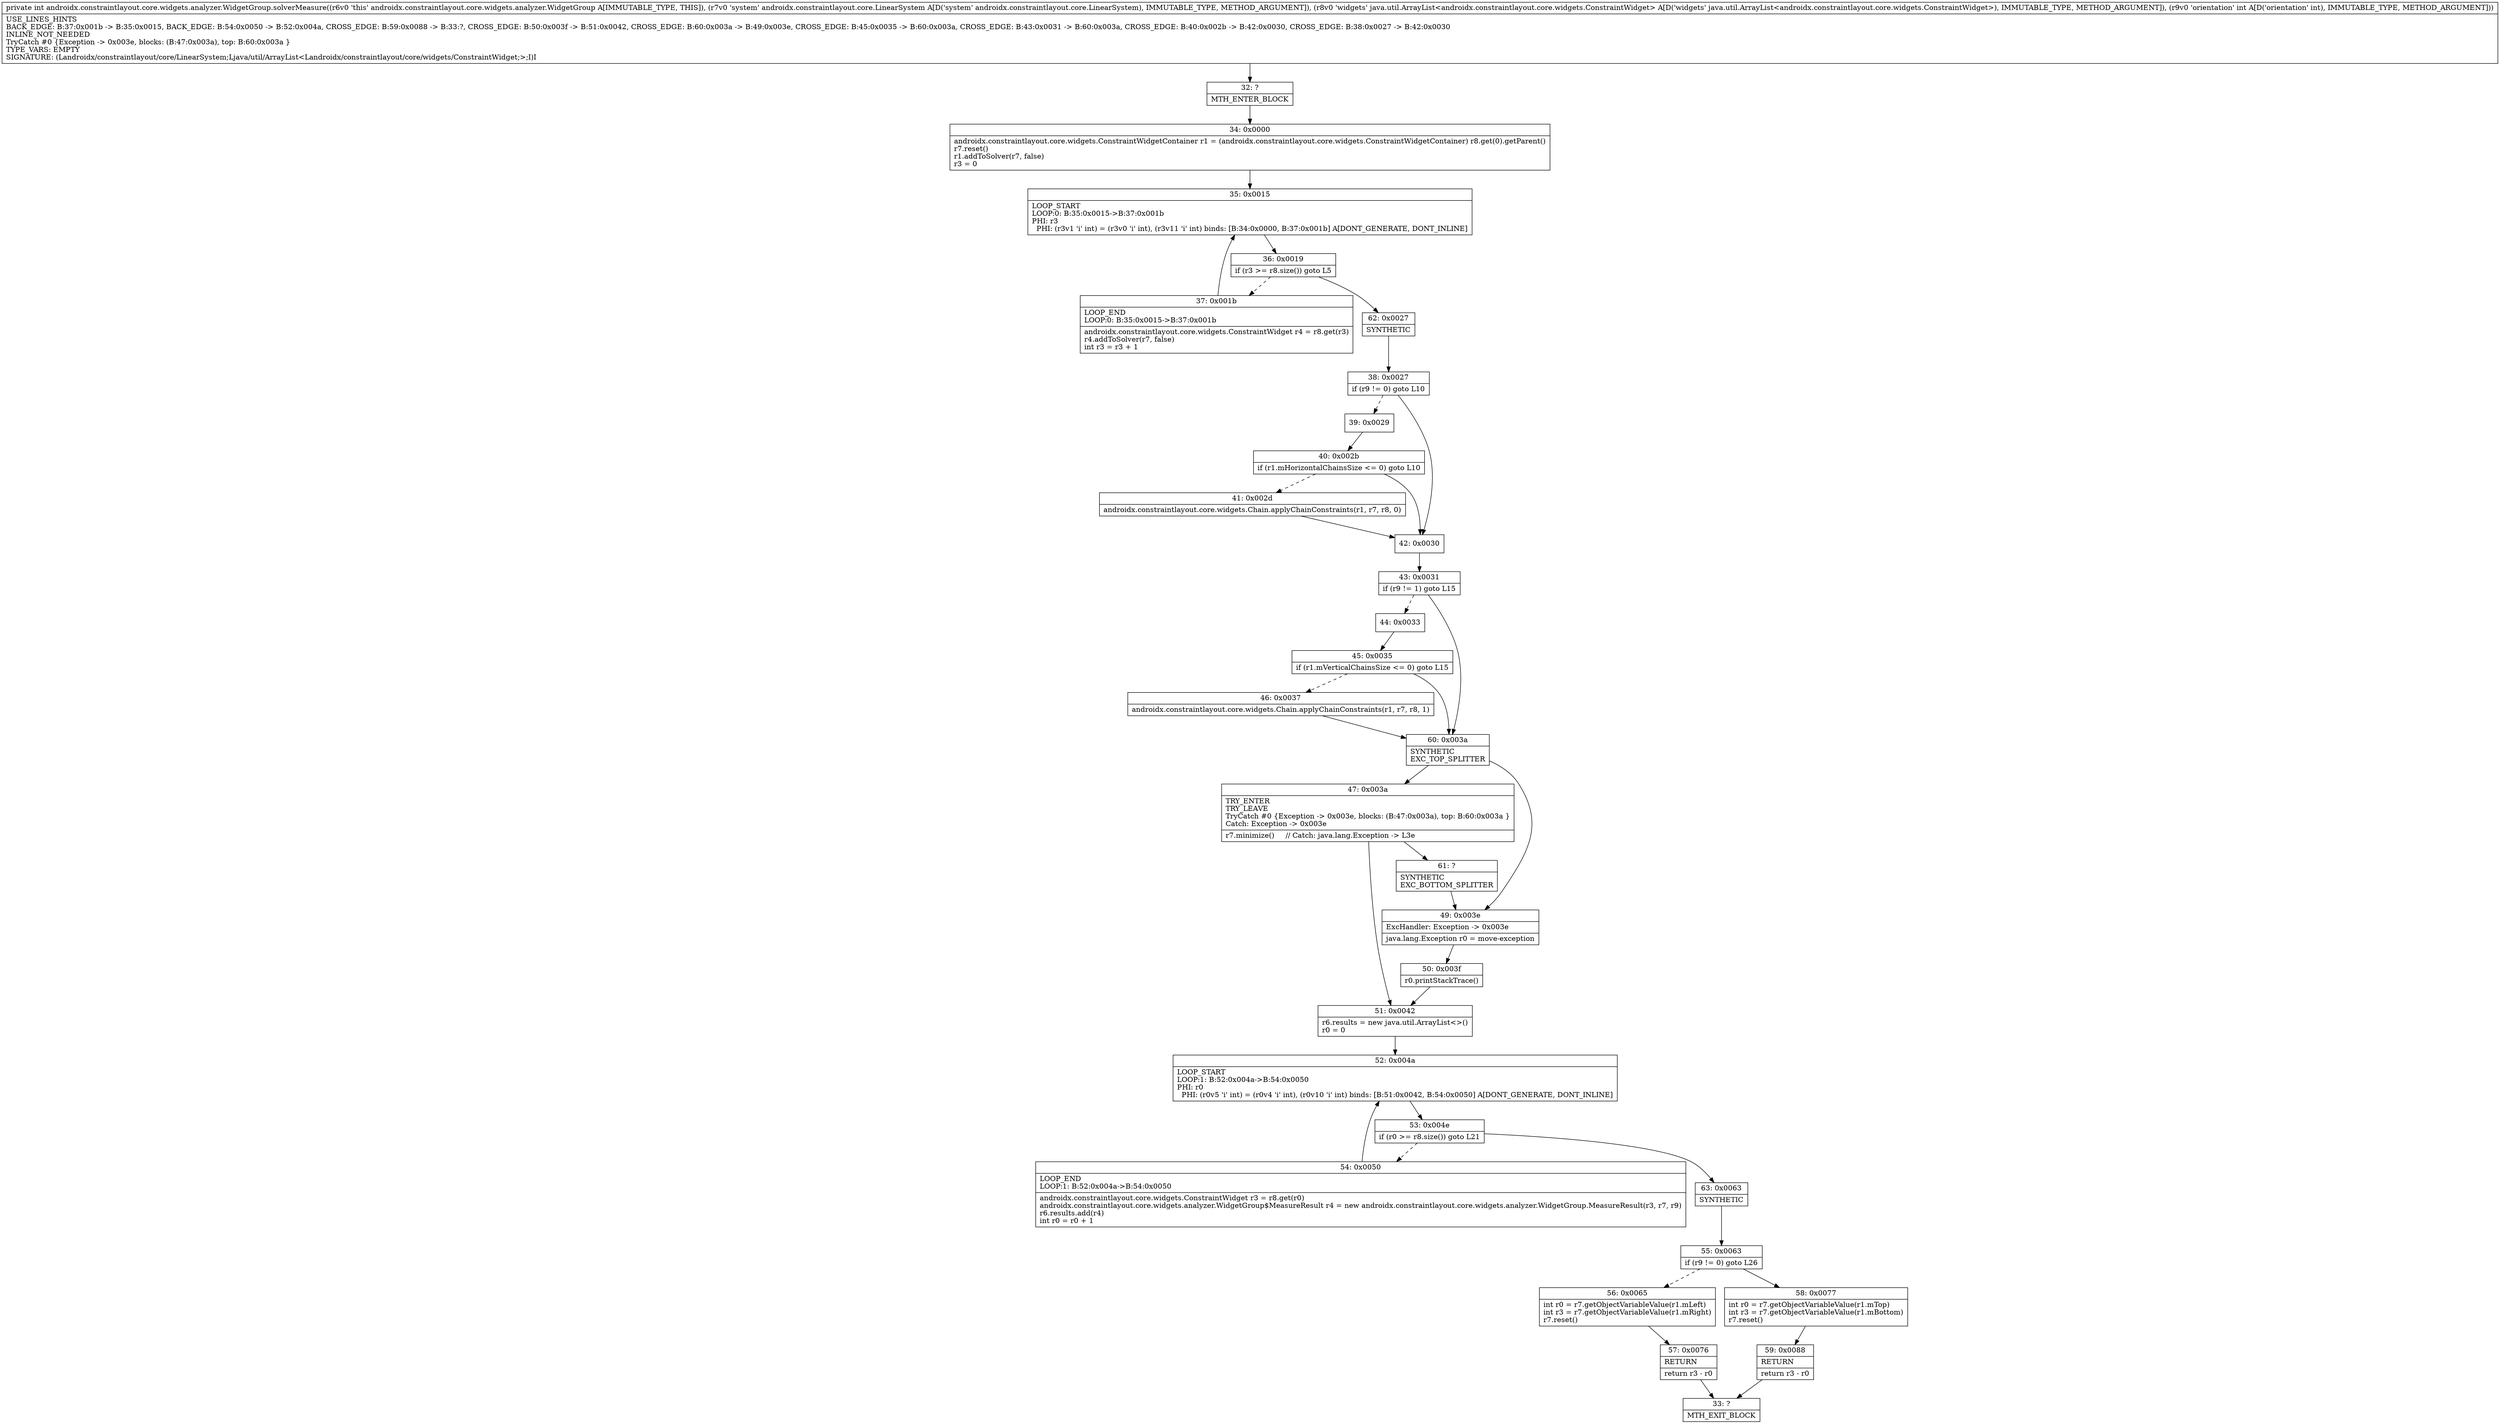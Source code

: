digraph "CFG forandroidx.constraintlayout.core.widgets.analyzer.WidgetGroup.solverMeasure(Landroidx\/constraintlayout\/core\/LinearSystem;Ljava\/util\/ArrayList;I)I" {
Node_32 [shape=record,label="{32\:\ ?|MTH_ENTER_BLOCK\l}"];
Node_34 [shape=record,label="{34\:\ 0x0000|androidx.constraintlayout.core.widgets.ConstraintWidgetContainer r1 = (androidx.constraintlayout.core.widgets.ConstraintWidgetContainer) r8.get(0).getParent()\lr7.reset()\lr1.addToSolver(r7, false)\lr3 = 0\l}"];
Node_35 [shape=record,label="{35\:\ 0x0015|LOOP_START\lLOOP:0: B:35:0x0015\-\>B:37:0x001b\lPHI: r3 \l  PHI: (r3v1 'i' int) = (r3v0 'i' int), (r3v11 'i' int) binds: [B:34:0x0000, B:37:0x001b] A[DONT_GENERATE, DONT_INLINE]\l}"];
Node_36 [shape=record,label="{36\:\ 0x0019|if (r3 \>= r8.size()) goto L5\l}"];
Node_37 [shape=record,label="{37\:\ 0x001b|LOOP_END\lLOOP:0: B:35:0x0015\-\>B:37:0x001b\l|androidx.constraintlayout.core.widgets.ConstraintWidget r4 = r8.get(r3)\lr4.addToSolver(r7, false)\lint r3 = r3 + 1\l}"];
Node_62 [shape=record,label="{62\:\ 0x0027|SYNTHETIC\l}"];
Node_38 [shape=record,label="{38\:\ 0x0027|if (r9 != 0) goto L10\l}"];
Node_39 [shape=record,label="{39\:\ 0x0029}"];
Node_40 [shape=record,label="{40\:\ 0x002b|if (r1.mHorizontalChainsSize \<= 0) goto L10\l}"];
Node_41 [shape=record,label="{41\:\ 0x002d|androidx.constraintlayout.core.widgets.Chain.applyChainConstraints(r1, r7, r8, 0)\l}"];
Node_42 [shape=record,label="{42\:\ 0x0030}"];
Node_43 [shape=record,label="{43\:\ 0x0031|if (r9 != 1) goto L15\l}"];
Node_44 [shape=record,label="{44\:\ 0x0033}"];
Node_45 [shape=record,label="{45\:\ 0x0035|if (r1.mVerticalChainsSize \<= 0) goto L15\l}"];
Node_46 [shape=record,label="{46\:\ 0x0037|androidx.constraintlayout.core.widgets.Chain.applyChainConstraints(r1, r7, r8, 1)\l}"];
Node_60 [shape=record,label="{60\:\ 0x003a|SYNTHETIC\lEXC_TOP_SPLITTER\l}"];
Node_47 [shape=record,label="{47\:\ 0x003a|TRY_ENTER\lTRY_LEAVE\lTryCatch #0 \{Exception \-\> 0x003e, blocks: (B:47:0x003a), top: B:60:0x003a \}\lCatch: Exception \-\> 0x003e\l|r7.minimize()     \/\/ Catch: java.lang.Exception \-\> L3e\l}"];
Node_51 [shape=record,label="{51\:\ 0x0042|r6.results = new java.util.ArrayList\<\>()\lr0 = 0\l}"];
Node_52 [shape=record,label="{52\:\ 0x004a|LOOP_START\lLOOP:1: B:52:0x004a\-\>B:54:0x0050\lPHI: r0 \l  PHI: (r0v5 'i' int) = (r0v4 'i' int), (r0v10 'i' int) binds: [B:51:0x0042, B:54:0x0050] A[DONT_GENERATE, DONT_INLINE]\l}"];
Node_53 [shape=record,label="{53\:\ 0x004e|if (r0 \>= r8.size()) goto L21\l}"];
Node_54 [shape=record,label="{54\:\ 0x0050|LOOP_END\lLOOP:1: B:52:0x004a\-\>B:54:0x0050\l|androidx.constraintlayout.core.widgets.ConstraintWidget r3 = r8.get(r0)\landroidx.constraintlayout.core.widgets.analyzer.WidgetGroup$MeasureResult r4 = new androidx.constraintlayout.core.widgets.analyzer.WidgetGroup.MeasureResult(r3, r7, r9)\lr6.results.add(r4)\lint r0 = r0 + 1\l}"];
Node_63 [shape=record,label="{63\:\ 0x0063|SYNTHETIC\l}"];
Node_55 [shape=record,label="{55\:\ 0x0063|if (r9 != 0) goto L26\l}"];
Node_56 [shape=record,label="{56\:\ 0x0065|int r0 = r7.getObjectVariableValue(r1.mLeft)\lint r3 = r7.getObjectVariableValue(r1.mRight)\lr7.reset()\l}"];
Node_57 [shape=record,label="{57\:\ 0x0076|RETURN\l|return r3 \- r0\l}"];
Node_33 [shape=record,label="{33\:\ ?|MTH_EXIT_BLOCK\l}"];
Node_58 [shape=record,label="{58\:\ 0x0077|int r0 = r7.getObjectVariableValue(r1.mTop)\lint r3 = r7.getObjectVariableValue(r1.mBottom)\lr7.reset()\l}"];
Node_59 [shape=record,label="{59\:\ 0x0088|RETURN\l|return r3 \- r0\l}"];
Node_61 [shape=record,label="{61\:\ ?|SYNTHETIC\lEXC_BOTTOM_SPLITTER\l}"];
Node_49 [shape=record,label="{49\:\ 0x003e|ExcHandler: Exception \-\> 0x003e\l|java.lang.Exception r0 = move\-exception\l}"];
Node_50 [shape=record,label="{50\:\ 0x003f|r0.printStackTrace()\l}"];
MethodNode[shape=record,label="{private int androidx.constraintlayout.core.widgets.analyzer.WidgetGroup.solverMeasure((r6v0 'this' androidx.constraintlayout.core.widgets.analyzer.WidgetGroup A[IMMUTABLE_TYPE, THIS]), (r7v0 'system' androidx.constraintlayout.core.LinearSystem A[D('system' androidx.constraintlayout.core.LinearSystem), IMMUTABLE_TYPE, METHOD_ARGUMENT]), (r8v0 'widgets' java.util.ArrayList\<androidx.constraintlayout.core.widgets.ConstraintWidget\> A[D('widgets' java.util.ArrayList\<androidx.constraintlayout.core.widgets.ConstraintWidget\>), IMMUTABLE_TYPE, METHOD_ARGUMENT]), (r9v0 'orientation' int A[D('orientation' int), IMMUTABLE_TYPE, METHOD_ARGUMENT]))  | USE_LINES_HINTS\lBACK_EDGE: B:37:0x001b \-\> B:35:0x0015, BACK_EDGE: B:54:0x0050 \-\> B:52:0x004a, CROSS_EDGE: B:59:0x0088 \-\> B:33:?, CROSS_EDGE: B:50:0x003f \-\> B:51:0x0042, CROSS_EDGE: B:60:0x003a \-\> B:49:0x003e, CROSS_EDGE: B:45:0x0035 \-\> B:60:0x003a, CROSS_EDGE: B:43:0x0031 \-\> B:60:0x003a, CROSS_EDGE: B:40:0x002b \-\> B:42:0x0030, CROSS_EDGE: B:38:0x0027 \-\> B:42:0x0030\lINLINE_NOT_NEEDED\lTryCatch #0 \{Exception \-\> 0x003e, blocks: (B:47:0x003a), top: B:60:0x003a \}\lTYPE_VARS: EMPTY\lSIGNATURE: (Landroidx\/constraintlayout\/core\/LinearSystem;Ljava\/util\/ArrayList\<Landroidx\/constraintlayout\/core\/widgets\/ConstraintWidget;\>;I)I\l}"];
MethodNode -> Node_32;Node_32 -> Node_34;
Node_34 -> Node_35;
Node_35 -> Node_36;
Node_36 -> Node_37[style=dashed];
Node_36 -> Node_62;
Node_37 -> Node_35;
Node_62 -> Node_38;
Node_38 -> Node_39[style=dashed];
Node_38 -> Node_42;
Node_39 -> Node_40;
Node_40 -> Node_41[style=dashed];
Node_40 -> Node_42;
Node_41 -> Node_42;
Node_42 -> Node_43;
Node_43 -> Node_44[style=dashed];
Node_43 -> Node_60;
Node_44 -> Node_45;
Node_45 -> Node_46[style=dashed];
Node_45 -> Node_60;
Node_46 -> Node_60;
Node_60 -> Node_47;
Node_60 -> Node_49;
Node_47 -> Node_51;
Node_47 -> Node_61;
Node_51 -> Node_52;
Node_52 -> Node_53;
Node_53 -> Node_54[style=dashed];
Node_53 -> Node_63;
Node_54 -> Node_52;
Node_63 -> Node_55;
Node_55 -> Node_56[style=dashed];
Node_55 -> Node_58;
Node_56 -> Node_57;
Node_57 -> Node_33;
Node_58 -> Node_59;
Node_59 -> Node_33;
Node_61 -> Node_49;
Node_49 -> Node_50;
Node_50 -> Node_51;
}

